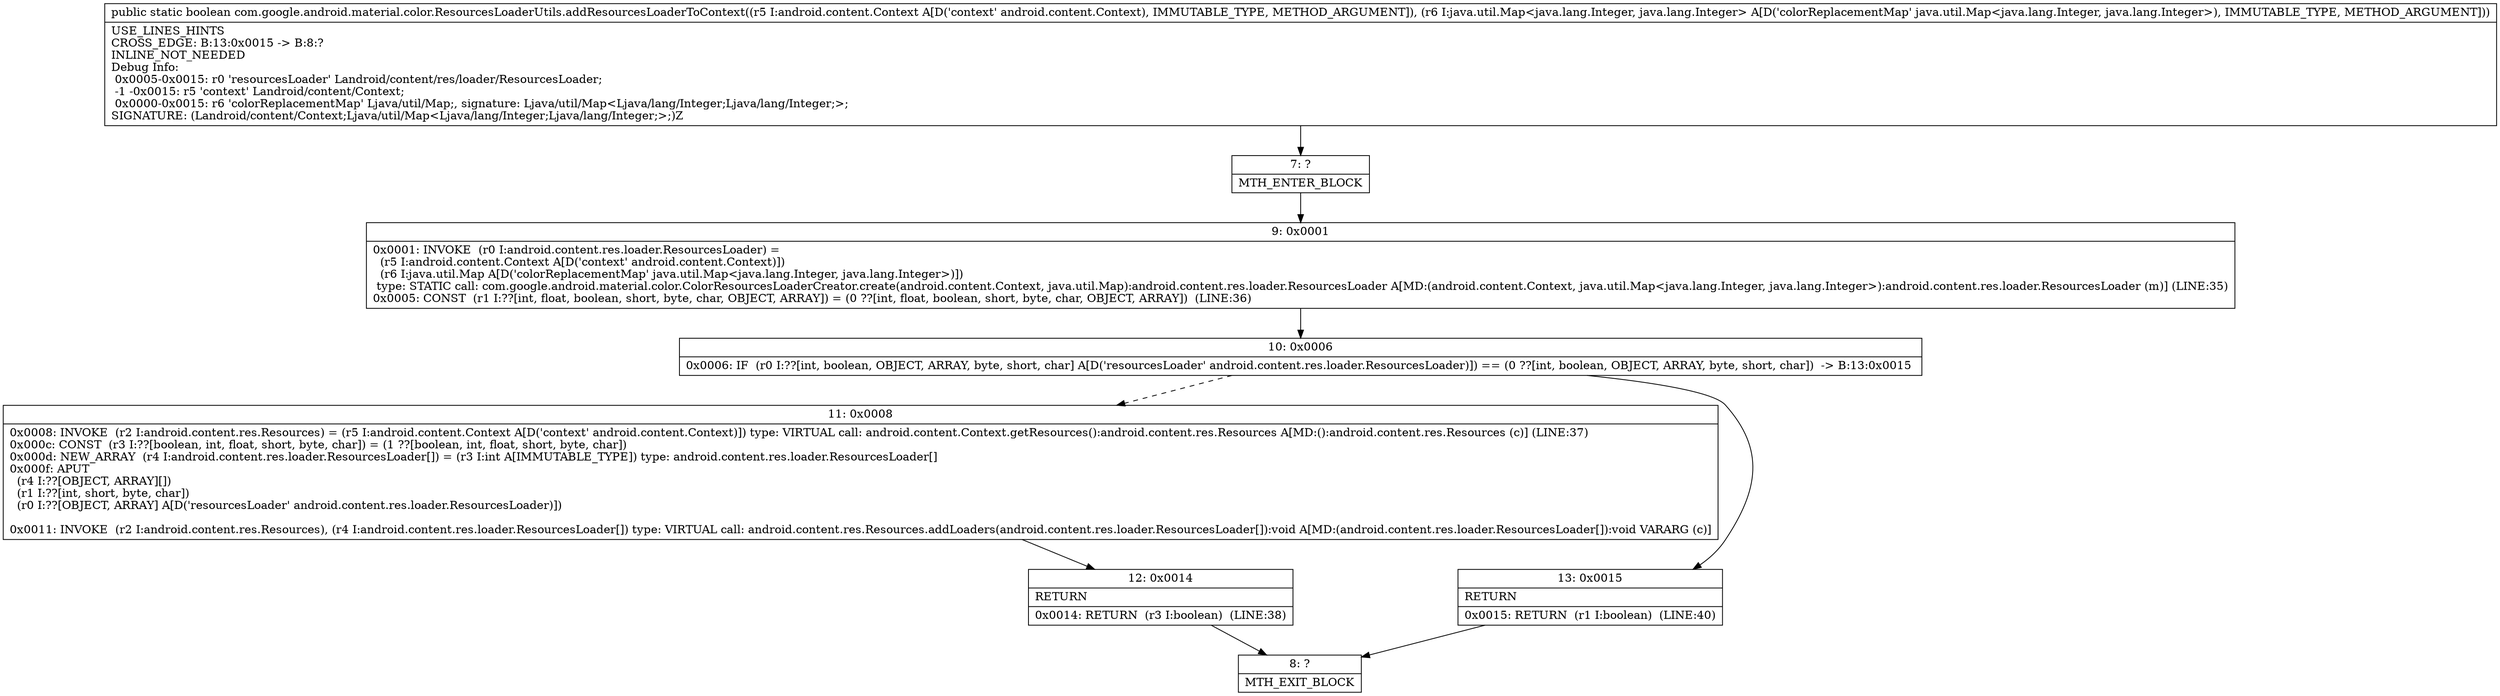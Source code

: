 digraph "CFG forcom.google.android.material.color.ResourcesLoaderUtils.addResourcesLoaderToContext(Landroid\/content\/Context;Ljava\/util\/Map;)Z" {
Node_7 [shape=record,label="{7\:\ ?|MTH_ENTER_BLOCK\l}"];
Node_9 [shape=record,label="{9\:\ 0x0001|0x0001: INVOKE  (r0 I:android.content.res.loader.ResourcesLoader) = \l  (r5 I:android.content.Context A[D('context' android.content.Context)])\l  (r6 I:java.util.Map A[D('colorReplacementMap' java.util.Map\<java.lang.Integer, java.lang.Integer\>)])\l type: STATIC call: com.google.android.material.color.ColorResourcesLoaderCreator.create(android.content.Context, java.util.Map):android.content.res.loader.ResourcesLoader A[MD:(android.content.Context, java.util.Map\<java.lang.Integer, java.lang.Integer\>):android.content.res.loader.ResourcesLoader (m)] (LINE:35)\l0x0005: CONST  (r1 I:??[int, float, boolean, short, byte, char, OBJECT, ARRAY]) = (0 ??[int, float, boolean, short, byte, char, OBJECT, ARRAY])  (LINE:36)\l}"];
Node_10 [shape=record,label="{10\:\ 0x0006|0x0006: IF  (r0 I:??[int, boolean, OBJECT, ARRAY, byte, short, char] A[D('resourcesLoader' android.content.res.loader.ResourcesLoader)]) == (0 ??[int, boolean, OBJECT, ARRAY, byte, short, char])  \-\> B:13:0x0015 \l}"];
Node_11 [shape=record,label="{11\:\ 0x0008|0x0008: INVOKE  (r2 I:android.content.res.Resources) = (r5 I:android.content.Context A[D('context' android.content.Context)]) type: VIRTUAL call: android.content.Context.getResources():android.content.res.Resources A[MD:():android.content.res.Resources (c)] (LINE:37)\l0x000c: CONST  (r3 I:??[boolean, int, float, short, byte, char]) = (1 ??[boolean, int, float, short, byte, char]) \l0x000d: NEW_ARRAY  (r4 I:android.content.res.loader.ResourcesLoader[]) = (r3 I:int A[IMMUTABLE_TYPE]) type: android.content.res.loader.ResourcesLoader[] \l0x000f: APUT  \l  (r4 I:??[OBJECT, ARRAY][])\l  (r1 I:??[int, short, byte, char])\l  (r0 I:??[OBJECT, ARRAY] A[D('resourcesLoader' android.content.res.loader.ResourcesLoader)])\l \l0x0011: INVOKE  (r2 I:android.content.res.Resources), (r4 I:android.content.res.loader.ResourcesLoader[]) type: VIRTUAL call: android.content.res.Resources.addLoaders(android.content.res.loader.ResourcesLoader[]):void A[MD:(android.content.res.loader.ResourcesLoader[]):void VARARG (c)]\l}"];
Node_12 [shape=record,label="{12\:\ 0x0014|RETURN\l|0x0014: RETURN  (r3 I:boolean)  (LINE:38)\l}"];
Node_8 [shape=record,label="{8\:\ ?|MTH_EXIT_BLOCK\l}"];
Node_13 [shape=record,label="{13\:\ 0x0015|RETURN\l|0x0015: RETURN  (r1 I:boolean)  (LINE:40)\l}"];
MethodNode[shape=record,label="{public static boolean com.google.android.material.color.ResourcesLoaderUtils.addResourcesLoaderToContext((r5 I:android.content.Context A[D('context' android.content.Context), IMMUTABLE_TYPE, METHOD_ARGUMENT]), (r6 I:java.util.Map\<java.lang.Integer, java.lang.Integer\> A[D('colorReplacementMap' java.util.Map\<java.lang.Integer, java.lang.Integer\>), IMMUTABLE_TYPE, METHOD_ARGUMENT]))  | USE_LINES_HINTS\lCROSS_EDGE: B:13:0x0015 \-\> B:8:?\lINLINE_NOT_NEEDED\lDebug Info:\l  0x0005\-0x0015: r0 'resourcesLoader' Landroid\/content\/res\/loader\/ResourcesLoader;\l  \-1 \-0x0015: r5 'context' Landroid\/content\/Context;\l  0x0000\-0x0015: r6 'colorReplacementMap' Ljava\/util\/Map;, signature: Ljava\/util\/Map\<Ljava\/lang\/Integer;Ljava\/lang\/Integer;\>;\lSIGNATURE: (Landroid\/content\/Context;Ljava\/util\/Map\<Ljava\/lang\/Integer;Ljava\/lang\/Integer;\>;)Z\l}"];
MethodNode -> Node_7;Node_7 -> Node_9;
Node_9 -> Node_10;
Node_10 -> Node_11[style=dashed];
Node_10 -> Node_13;
Node_11 -> Node_12;
Node_12 -> Node_8;
Node_13 -> Node_8;
}

